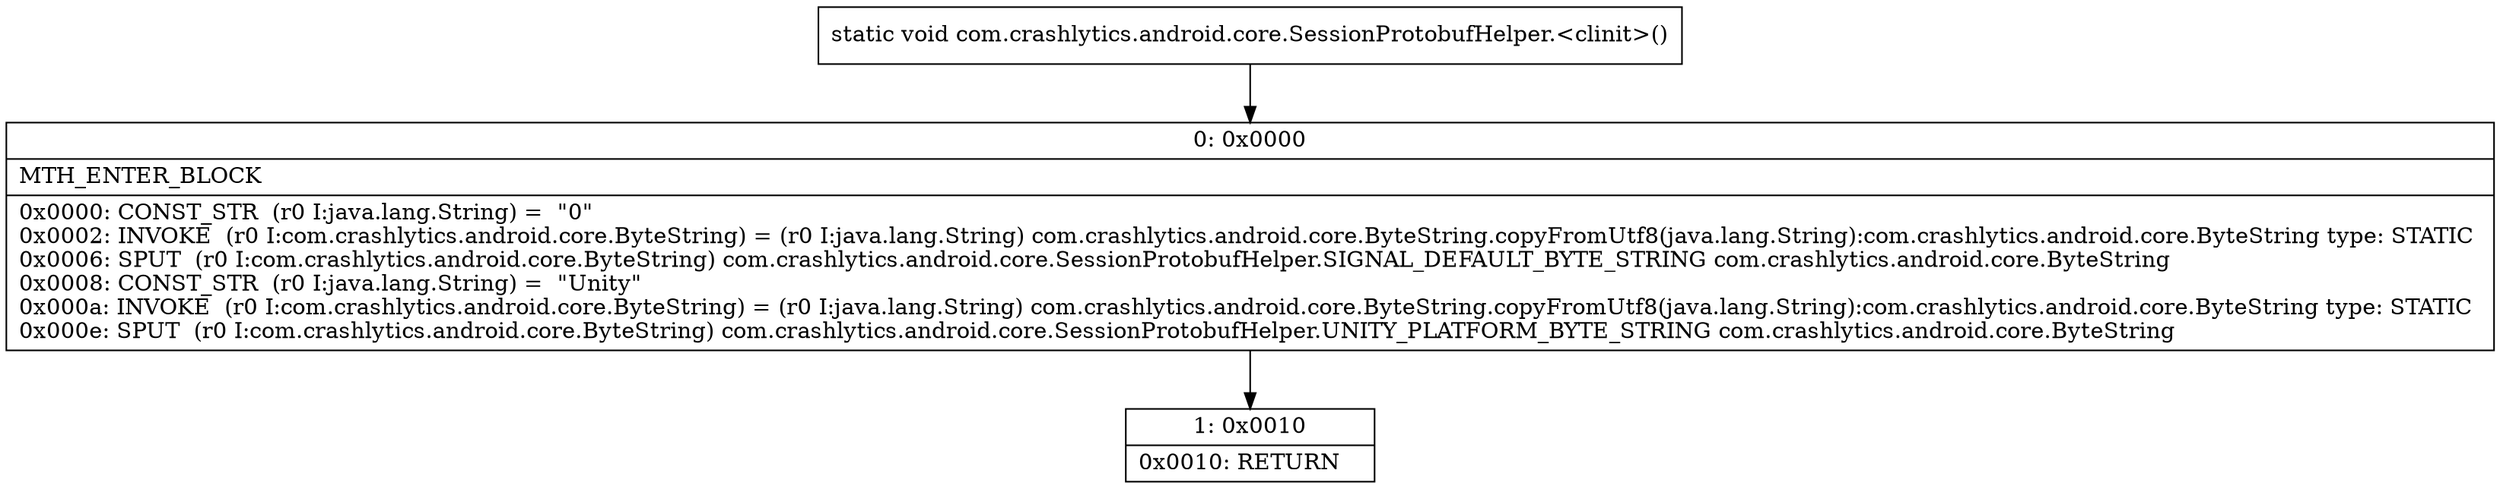 digraph "CFG forcom.crashlytics.android.core.SessionProtobufHelper.\<clinit\>()V" {
Node_0 [shape=record,label="{0\:\ 0x0000|MTH_ENTER_BLOCK\l|0x0000: CONST_STR  (r0 I:java.lang.String) =  \"0\" \l0x0002: INVOKE  (r0 I:com.crashlytics.android.core.ByteString) = (r0 I:java.lang.String) com.crashlytics.android.core.ByteString.copyFromUtf8(java.lang.String):com.crashlytics.android.core.ByteString type: STATIC \l0x0006: SPUT  (r0 I:com.crashlytics.android.core.ByteString) com.crashlytics.android.core.SessionProtobufHelper.SIGNAL_DEFAULT_BYTE_STRING com.crashlytics.android.core.ByteString \l0x0008: CONST_STR  (r0 I:java.lang.String) =  \"Unity\" \l0x000a: INVOKE  (r0 I:com.crashlytics.android.core.ByteString) = (r0 I:java.lang.String) com.crashlytics.android.core.ByteString.copyFromUtf8(java.lang.String):com.crashlytics.android.core.ByteString type: STATIC \l0x000e: SPUT  (r0 I:com.crashlytics.android.core.ByteString) com.crashlytics.android.core.SessionProtobufHelper.UNITY_PLATFORM_BYTE_STRING com.crashlytics.android.core.ByteString \l}"];
Node_1 [shape=record,label="{1\:\ 0x0010|0x0010: RETURN   \l}"];
MethodNode[shape=record,label="{static void com.crashlytics.android.core.SessionProtobufHelper.\<clinit\>() }"];
MethodNode -> Node_0;
Node_0 -> Node_1;
}

